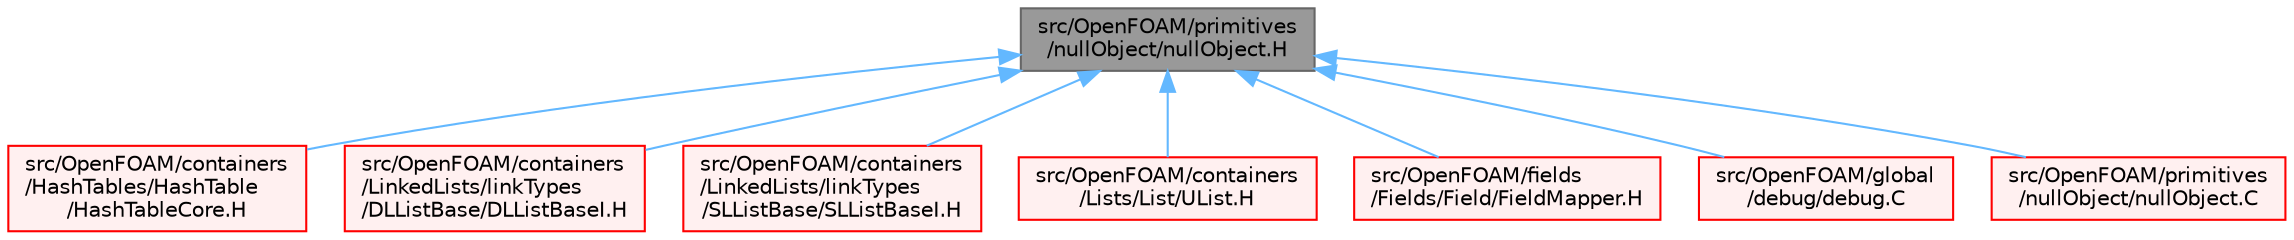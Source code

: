digraph "src/OpenFOAM/primitives/nullObject/nullObject.H"
{
 // LATEX_PDF_SIZE
  bgcolor="transparent";
  edge [fontname=Helvetica,fontsize=10,labelfontname=Helvetica,labelfontsize=10];
  node [fontname=Helvetica,fontsize=10,shape=box,height=0.2,width=0.4];
  Node1 [id="Node000001",label="src/OpenFOAM/primitives\l/nullObject/nullObject.H",height=0.2,width=0.4,color="gray40", fillcolor="grey60", style="filled", fontcolor="black",tooltip=" "];
  Node1 -> Node2 [id="edge1_Node000001_Node000002",dir="back",color="steelblue1",style="solid",tooltip=" "];
  Node2 [id="Node000002",label="src/OpenFOAM/containers\l/HashTables/HashTable\l/HashTableCore.H",height=0.2,width=0.4,color="red", fillcolor="#FFF0F0", style="filled",URL="$HashTableCore_8H.html",tooltip=" "];
  Node1 -> Node8011 [id="edge2_Node000001_Node008011",dir="back",color="steelblue1",style="solid",tooltip=" "];
  Node8011 [id="Node008011",label="src/OpenFOAM/containers\l/LinkedLists/linkTypes\l/DLListBase/DLListBaseI.H",height=0.2,width=0.4,color="red", fillcolor="#FFF0F0", style="filled",URL="$DLListBaseI_8H.html",tooltip=" "];
  Node1 -> Node8028 [id="edge3_Node000001_Node008028",dir="back",color="steelblue1",style="solid",tooltip=" "];
  Node8028 [id="Node008028",label="src/OpenFOAM/containers\l/LinkedLists/linkTypes\l/SLListBase/SLListBaseI.H",height=0.2,width=0.4,color="red", fillcolor="#FFF0F0", style="filled",URL="$SLListBaseI_8H.html",tooltip=" "];
  Node1 -> Node8283 [id="edge4_Node000001_Node008283",dir="back",color="steelblue1",style="solid",tooltip=" "];
  Node8283 [id="Node008283",label="src/OpenFOAM/containers\l/Lists/List/UList.H",height=0.2,width=0.4,color="red", fillcolor="#FFF0F0", style="filled",URL="$UList_8H.html",tooltip=" "];
  Node1 -> Node4408 [id="edge5_Node000001_Node004408",dir="back",color="steelblue1",style="solid",tooltip=" "];
  Node4408 [id="Node004408",label="src/OpenFOAM/fields\l/Fields/Field/FieldMapper.H",height=0.2,width=0.4,color="red", fillcolor="#FFF0F0", style="filled",URL="$FieldMapper_8H.html",tooltip=" "];
  Node1 -> Node27 [id="edge6_Node000001_Node000027",dir="back",color="steelblue1",style="solid",tooltip=" "];
  Node27 [id="Node000027",label="src/OpenFOAM/global\l/debug/debug.C",height=0.2,width=0.4,color="red", fillcolor="#FFF0F0", style="filled",URL="$debug_8C.html",tooltip="Class for handling debugging switches."];
  Node1 -> Node8338 [id="edge7_Node000001_Node008338",dir="back",color="steelblue1",style="solid",tooltip=" "];
  Node8338 [id="Node008338",label="src/OpenFOAM/primitives\l/nullObject/nullObject.C",height=0.2,width=0.4,color="red", fillcolor="#FFF0F0", style="filled",URL="$nullObject_8C.html",tooltip=" "];
}
